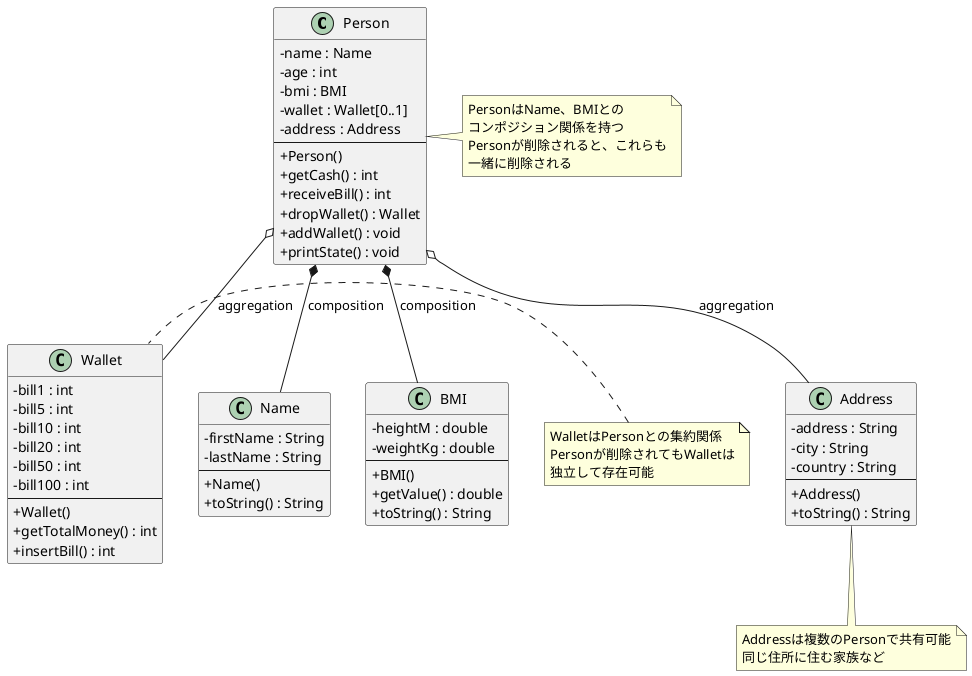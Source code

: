 @startuml composition
skinparam classAttributeIconSize 0

class Person {
  - name : Name
  - age : int
  - bmi : BMI
  - wallet : Wallet[0..1]
  - address : Address
  --
  + Person()
  + getCash() : int
  + receiveBill() : int
  + dropWallet() : Wallet
  + addWallet() : void
  + printState() : void
}

class Name {
  - firstName : String
  - lastName : String
  --
  + Name()
  + toString() : String
}

class BMI {
  - heightM : double
  - weightKg : double
  --
  + BMI()
  + getValue() : double
  + toString() : String
}

class Wallet {
  - bill1 : int
  - bill5 : int
  - bill10 : int
  - bill20 : int
  - bill50 : int
  - bill100 : int
  --
  + Wallet()
  + getTotalMoney() : int
  + insertBill() : int
}

class Address {
  - address : String
  - city : String
  - country : String
  --
  + Address()
  + toString() : String
}

' コンポジション関係（塗りつぶしダイヤモンド）
Person *-- Name : composition
Person *-- BMI : composition

' 集約関係（空のダイヤモンド）
Person o-- Wallet : aggregation
Person o-- Address : aggregation

note right of Person
  PersonはName、BMIとの
  コンポジション関係を持つ
  Personが削除されると、これらも
  一緒に削除される
end note

note left of Wallet
  WalletはPersonとの集約関係
  Personが削除されてもWalletは
  独立して存在可能
end note

note bottom of Address
  Addressは複数のPersonで共有可能
  同じ住所に住む家族など
end note

@enduml
